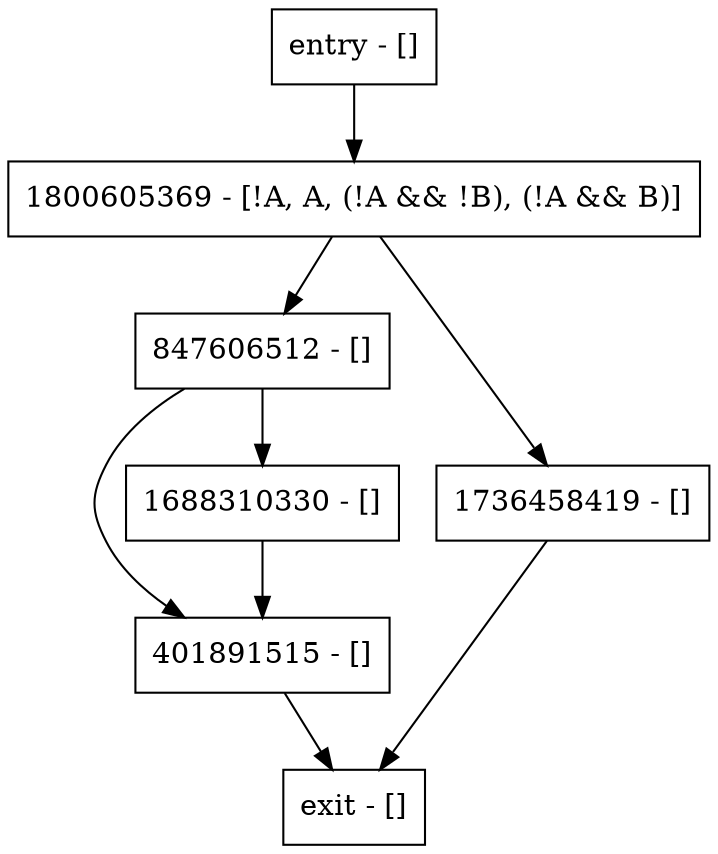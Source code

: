digraph main {
node [shape=record];
entry [label="entry - []"];
exit [label="exit - []"];
401891515 [label="401891515 - []"];
847606512 [label="847606512 - []"];
1736458419 [label="1736458419 - []"];
1688310330 [label="1688310330 - []"];
1800605369 [label="1800605369 - [!A, A, (!A && !B), (!A && B)]"];
entry;
exit;
entry -> 1800605369;
401891515 -> exit;
847606512 -> 401891515;
847606512 -> 1688310330;
1736458419 -> exit;
1688310330 -> 401891515;
1800605369 -> 847606512;
1800605369 -> 1736458419;
}
